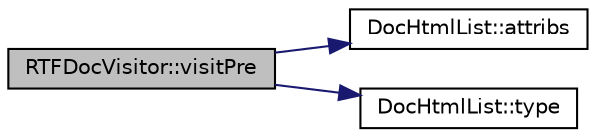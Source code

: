 digraph "RTFDocVisitor::visitPre"
{
 // LATEX_PDF_SIZE
  edge [fontname="Helvetica",fontsize="10",labelfontname="Helvetica",labelfontsize="10"];
  node [fontname="Helvetica",fontsize="10",shape=record];
  rankdir="LR";
  Node1 [label="RTFDocVisitor::visitPre",height=0.2,width=0.4,color="black", fillcolor="grey75", style="filled", fontcolor="black",tooltip=" "];
  Node1 -> Node2 [color="midnightblue",fontsize="10",style="solid",fontname="Helvetica"];
  Node2 [label="DocHtmlList::attribs",height=0.2,width=0.4,color="black", fillcolor="white", style="filled",URL="$classDocHtmlList.html#a5bd8c9fdf0acc981eb3207a150f6781f",tooltip=" "];
  Node1 -> Node3 [color="midnightblue",fontsize="10",style="solid",fontname="Helvetica"];
  Node3 [label="DocHtmlList::type",height=0.2,width=0.4,color="black", fillcolor="white", style="filled",URL="$classDocHtmlList.html#ab92254aca59f20ebb04f85b0ffd92020",tooltip=" "];
}

